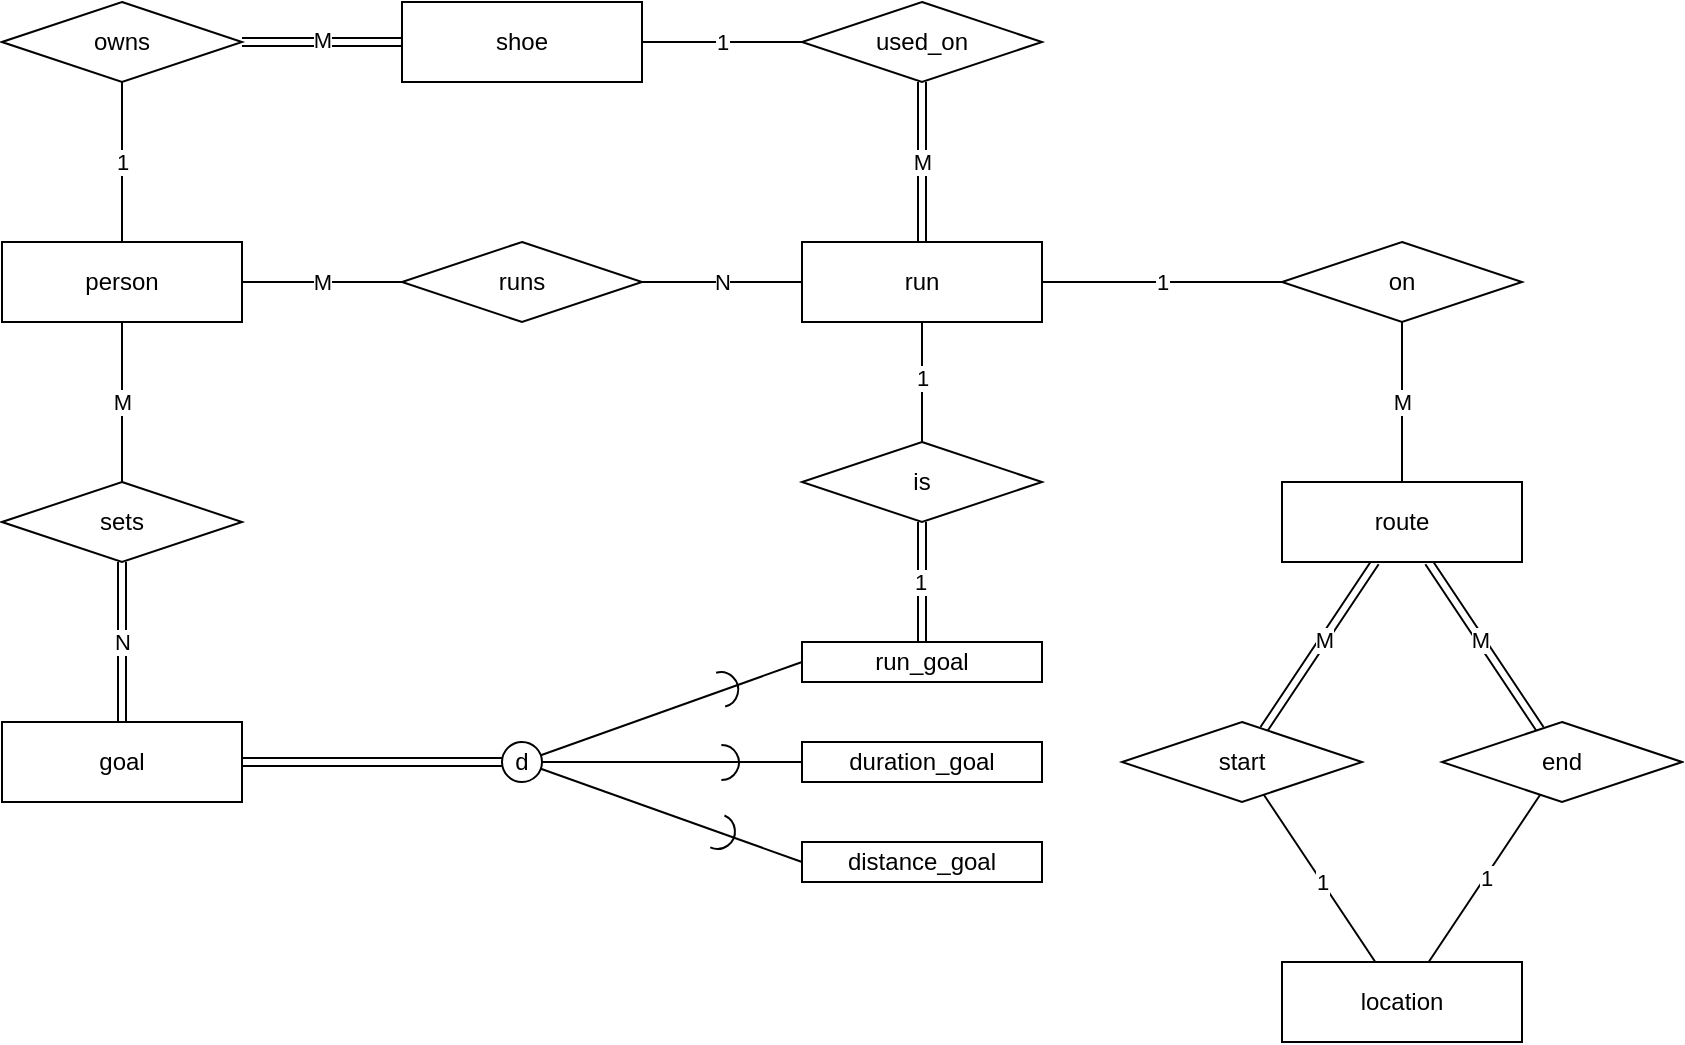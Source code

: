 <mxfile version="24.7.16">
  <diagram name="Page-1" id="vWbm4F5WGKStp1jepNvA">
    <mxGraphModel dx="1077" dy="559" grid="1" gridSize="10" guides="1" tooltips="1" connect="1" arrows="1" fold="1" page="1" pageScale="1" pageWidth="850" pageHeight="1100" math="0" shadow="0">
      <root>
        <mxCell id="0" />
        <mxCell id="1" parent="0" />
        <mxCell id="e246euh79TsqWVeabmaM-18" style="edgeStyle=orthogonalEdgeStyle;rounded=0;orthogonalLoop=1;jettySize=auto;html=1;endArrow=none;endFill=0;" edge="1" parent="1" source="u43qWuTFDMmnTfOcjVX1-1" target="e246euh79TsqWVeabmaM-1">
          <mxGeometry relative="1" as="geometry" />
        </mxCell>
        <mxCell id="e246euh79TsqWVeabmaM-47" value="1" style="edgeLabel;html=1;align=center;verticalAlign=middle;resizable=0;points=[];" vertex="1" connectable="0" parent="e246euh79TsqWVeabmaM-18">
          <mxGeometry x="0.005" relative="1" as="geometry">
            <mxPoint as="offset" />
          </mxGeometry>
        </mxCell>
        <mxCell id="e246euh79TsqWVeabmaM-20" style="edgeStyle=orthogonalEdgeStyle;rounded=0;orthogonalLoop=1;jettySize=auto;html=1;endArrow=none;endFill=0;" edge="1" parent="1" source="u43qWuTFDMmnTfOcjVX1-1" target="e246euh79TsqWVeabmaM-2">
          <mxGeometry relative="1" as="geometry" />
        </mxCell>
        <mxCell id="e246euh79TsqWVeabmaM-49" value="M" style="edgeLabel;html=1;align=center;verticalAlign=middle;resizable=0;points=[];" vertex="1" connectable="0" parent="e246euh79TsqWVeabmaM-20">
          <mxGeometry x="-0.004" relative="1" as="geometry">
            <mxPoint as="offset" />
          </mxGeometry>
        </mxCell>
        <mxCell id="e246euh79TsqWVeabmaM-26" style="edgeStyle=orthogonalEdgeStyle;rounded=0;orthogonalLoop=1;jettySize=auto;html=1;endArrow=none;endFill=0;" edge="1" parent="1" source="u43qWuTFDMmnTfOcjVX1-1" target="e246euh79TsqWVeabmaM-9">
          <mxGeometry relative="1" as="geometry" />
        </mxCell>
        <mxCell id="e246euh79TsqWVeabmaM-45" value="M" style="edgeLabel;html=1;align=center;verticalAlign=middle;resizable=0;points=[];" vertex="1" connectable="0" parent="e246euh79TsqWVeabmaM-26">
          <mxGeometry x="0.003" relative="1" as="geometry">
            <mxPoint as="offset" />
          </mxGeometry>
        </mxCell>
        <mxCell id="u43qWuTFDMmnTfOcjVX1-1" value="person" style="rounded=0;whiteSpace=wrap;html=1;" parent="1" vertex="1">
          <mxGeometry x="80" y="320" width="120" height="40" as="geometry" />
        </mxCell>
        <mxCell id="e246euh79TsqWVeabmaM-38" style="edgeStyle=orthogonalEdgeStyle;rounded=0;orthogonalLoop=1;jettySize=auto;html=1;endArrow=none;endFill=0;" edge="1" parent="1" source="u43qWuTFDMmnTfOcjVX1-2" target="e246euh79TsqWVeabmaM-36">
          <mxGeometry relative="1" as="geometry" />
        </mxCell>
        <mxCell id="e246euh79TsqWVeabmaM-52" value="1" style="edgeLabel;html=1;align=center;verticalAlign=middle;resizable=0;points=[];" vertex="1" connectable="0" parent="e246euh79TsqWVeabmaM-38">
          <mxGeometry x="-0.007" relative="1" as="geometry">
            <mxPoint as="offset" />
          </mxGeometry>
        </mxCell>
        <mxCell id="u43qWuTFDMmnTfOcjVX1-2" value="shoe" style="rounded=0;whiteSpace=wrap;html=1;" parent="1" vertex="1">
          <mxGeometry x="280" y="200" width="120" height="40" as="geometry" />
        </mxCell>
        <mxCell id="e246euh79TsqWVeabmaM-19" style="edgeStyle=orthogonalEdgeStyle;rounded=0;orthogonalLoop=1;jettySize=auto;html=1;endArrow=none;endFill=0;shape=link;" edge="1" parent="1" source="e246euh79TsqWVeabmaM-1" target="u43qWuTFDMmnTfOcjVX1-2">
          <mxGeometry relative="1" as="geometry" />
        </mxCell>
        <mxCell id="e246euh79TsqWVeabmaM-48" value="M" style="edgeLabel;html=1;align=center;verticalAlign=middle;resizable=0;points=[];" vertex="1" connectable="0" parent="e246euh79TsqWVeabmaM-19">
          <mxGeometry x="-0.003" y="1" relative="1" as="geometry">
            <mxPoint as="offset" />
          </mxGeometry>
        </mxCell>
        <mxCell id="e246euh79TsqWVeabmaM-1" value="owns" style="rhombus;whiteSpace=wrap;html=1;" vertex="1" parent="1">
          <mxGeometry x="80" y="200" width="120" height="40" as="geometry" />
        </mxCell>
        <mxCell id="e246euh79TsqWVeabmaM-21" style="edgeStyle=orthogonalEdgeStyle;rounded=0;orthogonalLoop=1;jettySize=auto;html=1;endArrow=none;endFill=0;shape=link;" edge="1" parent="1" source="e246euh79TsqWVeabmaM-2" target="e246euh79TsqWVeabmaM-3">
          <mxGeometry relative="1" as="geometry" />
        </mxCell>
        <mxCell id="e246euh79TsqWVeabmaM-50" value="N" style="edgeLabel;html=1;align=center;verticalAlign=middle;resizable=0;points=[];" vertex="1" connectable="0" parent="e246euh79TsqWVeabmaM-21">
          <mxGeometry x="0.006" relative="1" as="geometry">
            <mxPoint as="offset" />
          </mxGeometry>
        </mxCell>
        <mxCell id="e246euh79TsqWVeabmaM-2" value="sets" style="rhombus;whiteSpace=wrap;html=1;" vertex="1" parent="1">
          <mxGeometry x="80" y="440" width="120" height="40" as="geometry" />
        </mxCell>
        <mxCell id="e246euh79TsqWVeabmaM-22" style="edgeStyle=orthogonalEdgeStyle;rounded=0;orthogonalLoop=1;jettySize=auto;html=1;endArrow=none;endFill=0;shape=link;" edge="1" parent="1" source="e246euh79TsqWVeabmaM-3" target="e246euh79TsqWVeabmaM-11">
          <mxGeometry relative="1" as="geometry" />
        </mxCell>
        <mxCell id="e246euh79TsqWVeabmaM-3" value="goal" style="rounded=0;whiteSpace=wrap;html=1;" vertex="1" parent="1">
          <mxGeometry x="80" y="560" width="120" height="40" as="geometry" />
        </mxCell>
        <mxCell id="e246euh79TsqWVeabmaM-31" style="edgeStyle=orthogonalEdgeStyle;rounded=0;orthogonalLoop=1;jettySize=auto;html=1;endArrow=none;endFill=0;" edge="1" parent="1" source="e246euh79TsqWVeabmaM-4" target="e246euh79TsqWVeabmaM-5">
          <mxGeometry relative="1" as="geometry" />
        </mxCell>
        <mxCell id="e246euh79TsqWVeabmaM-55" value="M" style="edgeLabel;html=1;align=center;verticalAlign=middle;resizable=0;points=[];" vertex="1" connectable="0" parent="e246euh79TsqWVeabmaM-31">
          <mxGeometry x="-0.012" relative="1" as="geometry">
            <mxPoint as="offset" />
          </mxGeometry>
        </mxCell>
        <mxCell id="e246euh79TsqWVeabmaM-4" value="on" style="rhombus;whiteSpace=wrap;html=1;" vertex="1" parent="1">
          <mxGeometry x="720" y="320" width="120" height="40" as="geometry" />
        </mxCell>
        <mxCell id="e246euh79TsqWVeabmaM-32" style="rounded=0;orthogonalLoop=1;jettySize=auto;html=1;endArrow=none;endFill=0;shape=link;" edge="1" parent="1" source="e246euh79TsqWVeabmaM-5" target="e246euh79TsqWVeabmaM-6">
          <mxGeometry relative="1" as="geometry" />
        </mxCell>
        <mxCell id="e246euh79TsqWVeabmaM-56" value="M" style="edgeLabel;html=1;align=center;verticalAlign=middle;resizable=0;points=[];" vertex="1" connectable="0" parent="e246euh79TsqWVeabmaM-32">
          <mxGeometry x="-0.073" relative="1" as="geometry">
            <mxPoint as="offset" />
          </mxGeometry>
        </mxCell>
        <mxCell id="e246euh79TsqWVeabmaM-34" style="rounded=0;orthogonalLoop=1;jettySize=auto;html=1;shape=link;" edge="1" parent="1" source="e246euh79TsqWVeabmaM-5" target="e246euh79TsqWVeabmaM-8">
          <mxGeometry relative="1" as="geometry" />
        </mxCell>
        <mxCell id="e246euh79TsqWVeabmaM-59" value="M" style="edgeLabel;html=1;align=center;verticalAlign=middle;resizable=0;points=[];" vertex="1" connectable="0" parent="e246euh79TsqWVeabmaM-34">
          <mxGeometry x="-0.082" relative="1" as="geometry">
            <mxPoint as="offset" />
          </mxGeometry>
        </mxCell>
        <mxCell id="e246euh79TsqWVeabmaM-5" value="route" style="rounded=0;whiteSpace=wrap;html=1;" vertex="1" parent="1">
          <mxGeometry x="720" y="440" width="120" height="40" as="geometry" />
        </mxCell>
        <mxCell id="e246euh79TsqWVeabmaM-33" style="rounded=0;orthogonalLoop=1;jettySize=auto;html=1;endArrow=none;endFill=0;" edge="1" parent="1" source="e246euh79TsqWVeabmaM-6" target="e246euh79TsqWVeabmaM-7">
          <mxGeometry relative="1" as="geometry" />
        </mxCell>
        <mxCell id="e246euh79TsqWVeabmaM-57" value="1" style="edgeLabel;html=1;align=center;verticalAlign=middle;resizable=0;points=[];" vertex="1" connectable="0" parent="e246euh79TsqWVeabmaM-33">
          <mxGeometry x="0.033" relative="1" as="geometry">
            <mxPoint as="offset" />
          </mxGeometry>
        </mxCell>
        <mxCell id="e246euh79TsqWVeabmaM-6" value="start" style="rhombus;whiteSpace=wrap;html=1;" vertex="1" parent="1">
          <mxGeometry x="640" y="560" width="120" height="40" as="geometry" />
        </mxCell>
        <mxCell id="e246euh79TsqWVeabmaM-7" value="location" style="rounded=0;whiteSpace=wrap;html=1;" vertex="1" parent="1">
          <mxGeometry x="720" y="680" width="120" height="40" as="geometry" />
        </mxCell>
        <mxCell id="e246euh79TsqWVeabmaM-35" style="rounded=0;orthogonalLoop=1;jettySize=auto;html=1;endArrow=none;endFill=0;" edge="1" parent="1" source="e246euh79TsqWVeabmaM-8" target="e246euh79TsqWVeabmaM-7">
          <mxGeometry relative="1" as="geometry" />
        </mxCell>
        <mxCell id="e246euh79TsqWVeabmaM-58" value="1" style="edgeLabel;html=1;align=center;verticalAlign=middle;resizable=0;points=[];" vertex="1" connectable="0" parent="e246euh79TsqWVeabmaM-35">
          <mxGeometry x="-0.012" relative="1" as="geometry">
            <mxPoint as="offset" />
          </mxGeometry>
        </mxCell>
        <mxCell id="e246euh79TsqWVeabmaM-8" value="end" style="rhombus;whiteSpace=wrap;html=1;" vertex="1" parent="1">
          <mxGeometry x="800" y="560" width="120" height="40" as="geometry" />
        </mxCell>
        <mxCell id="e246euh79TsqWVeabmaM-27" style="edgeStyle=orthogonalEdgeStyle;rounded=0;orthogonalLoop=1;jettySize=auto;html=1;endArrow=none;endFill=0;" edge="1" parent="1" source="e246euh79TsqWVeabmaM-9" target="e246euh79TsqWVeabmaM-10">
          <mxGeometry relative="1" as="geometry" />
        </mxCell>
        <mxCell id="e246euh79TsqWVeabmaM-46" value="N" style="edgeLabel;html=1;align=center;verticalAlign=middle;resizable=0;points=[];" vertex="1" connectable="0" parent="e246euh79TsqWVeabmaM-27">
          <mxGeometry x="0.003" relative="1" as="geometry">
            <mxPoint as="offset" />
          </mxGeometry>
        </mxCell>
        <mxCell id="e246euh79TsqWVeabmaM-9" value="runs" style="rhombus;whiteSpace=wrap;html=1;" vertex="1" parent="1">
          <mxGeometry x="280" y="320" width="120" height="40" as="geometry" />
        </mxCell>
        <mxCell id="e246euh79TsqWVeabmaM-29" style="edgeStyle=orthogonalEdgeStyle;rounded=0;orthogonalLoop=1;jettySize=auto;html=1;endArrow=none;endFill=0;" edge="1" parent="1" source="e246euh79TsqWVeabmaM-10" target="e246euh79TsqWVeabmaM-17">
          <mxGeometry relative="1" as="geometry" />
        </mxCell>
        <mxCell id="e246euh79TsqWVeabmaM-60" value="1" style="edgeLabel;html=1;align=center;verticalAlign=middle;resizable=0;points=[];" vertex="1" connectable="0" parent="e246euh79TsqWVeabmaM-29">
          <mxGeometry x="-0.067" relative="1" as="geometry">
            <mxPoint as="offset" />
          </mxGeometry>
        </mxCell>
        <mxCell id="e246euh79TsqWVeabmaM-30" style="edgeStyle=orthogonalEdgeStyle;rounded=0;orthogonalLoop=1;jettySize=auto;html=1;endArrow=none;endFill=0;" edge="1" parent="1" source="e246euh79TsqWVeabmaM-10" target="e246euh79TsqWVeabmaM-4">
          <mxGeometry relative="1" as="geometry" />
        </mxCell>
        <mxCell id="e246euh79TsqWVeabmaM-54" value="1" style="edgeLabel;html=1;align=center;verticalAlign=middle;resizable=0;points=[];" vertex="1" connectable="0" parent="e246euh79TsqWVeabmaM-30">
          <mxGeometry x="0.001" relative="1" as="geometry">
            <mxPoint as="offset" />
          </mxGeometry>
        </mxCell>
        <mxCell id="e246euh79TsqWVeabmaM-10" value="run" style="rounded=0;whiteSpace=wrap;html=1;" vertex="1" parent="1">
          <mxGeometry x="480" y="320" width="120" height="40" as="geometry" />
        </mxCell>
        <mxCell id="e246euh79TsqWVeabmaM-24" style="rounded=0;orthogonalLoop=1;jettySize=auto;html=1;endArrow=none;endFill=0;" edge="1" parent="1" source="e246euh79TsqWVeabmaM-11" target="e246euh79TsqWVeabmaM-14">
          <mxGeometry relative="1" as="geometry" />
        </mxCell>
        <mxCell id="e246euh79TsqWVeabmaM-25" style="rounded=0;orthogonalLoop=1;jettySize=auto;html=1;entryX=0;entryY=0.5;entryDx=0;entryDy=0;endArrow=none;endFill=0;" edge="1" parent="1" source="e246euh79TsqWVeabmaM-11" target="e246euh79TsqWVeabmaM-12">
          <mxGeometry relative="1" as="geometry" />
        </mxCell>
        <mxCell id="e246euh79TsqWVeabmaM-11" value="d" style="ellipse;whiteSpace=wrap;html=1;aspect=fixed;" vertex="1" parent="1">
          <mxGeometry x="330" y="570" width="20" height="20" as="geometry" />
        </mxCell>
        <mxCell id="e246euh79TsqWVeabmaM-12" value="distance_goal" style="rounded=0;whiteSpace=wrap;html=1;" vertex="1" parent="1">
          <mxGeometry x="480" y="620" width="120" height="20" as="geometry" />
        </mxCell>
        <mxCell id="e246euh79TsqWVeabmaM-14" value="duration_goal" style="rounded=0;whiteSpace=wrap;html=1;" vertex="1" parent="1">
          <mxGeometry x="480" y="570" width="120" height="20" as="geometry" />
        </mxCell>
        <mxCell id="e246euh79TsqWVeabmaM-23" style="rounded=0;orthogonalLoop=1;jettySize=auto;html=1;exitX=0;exitY=0.5;exitDx=0;exitDy=0;endArrow=none;endFill=0;" edge="1" parent="1" source="e246euh79TsqWVeabmaM-15" target="e246euh79TsqWVeabmaM-11">
          <mxGeometry relative="1" as="geometry" />
        </mxCell>
        <mxCell id="e246euh79TsqWVeabmaM-28" style="edgeStyle=orthogonalEdgeStyle;rounded=0;orthogonalLoop=1;jettySize=auto;html=1;shape=link;" edge="1" parent="1" source="e246euh79TsqWVeabmaM-15" target="e246euh79TsqWVeabmaM-17">
          <mxGeometry relative="1" as="geometry" />
        </mxCell>
        <mxCell id="e246euh79TsqWVeabmaM-61" value="1" style="edgeLabel;html=1;align=center;verticalAlign=middle;resizable=0;points=[];" vertex="1" connectable="0" parent="e246euh79TsqWVeabmaM-28">
          <mxGeometry x="-0.04" y="1" relative="1" as="geometry">
            <mxPoint y="-1" as="offset" />
          </mxGeometry>
        </mxCell>
        <mxCell id="e246euh79TsqWVeabmaM-15" value="run_goal" style="rounded=0;whiteSpace=wrap;html=1;" vertex="1" parent="1">
          <mxGeometry x="480" y="520" width="120" height="20" as="geometry" />
        </mxCell>
        <mxCell id="e246euh79TsqWVeabmaM-17" value="is" style="rhombus;whiteSpace=wrap;html=1;" vertex="1" parent="1">
          <mxGeometry x="480" y="420" width="120" height="40" as="geometry" />
        </mxCell>
        <mxCell id="e246euh79TsqWVeabmaM-39" style="edgeStyle=orthogonalEdgeStyle;rounded=0;orthogonalLoop=1;jettySize=auto;html=1;endArrow=none;endFill=0;shape=link;" edge="1" parent="1" source="e246euh79TsqWVeabmaM-36" target="e246euh79TsqWVeabmaM-10">
          <mxGeometry relative="1" as="geometry" />
        </mxCell>
        <mxCell id="e246euh79TsqWVeabmaM-53" value="M" style="edgeLabel;html=1;align=center;verticalAlign=middle;resizable=0;points=[];" vertex="1" connectable="0" parent="e246euh79TsqWVeabmaM-39">
          <mxGeometry x="-0.016" relative="1" as="geometry">
            <mxPoint as="offset" />
          </mxGeometry>
        </mxCell>
        <mxCell id="e246euh79TsqWVeabmaM-36" value="used_on" style="rhombus;whiteSpace=wrap;html=1;" vertex="1" parent="1">
          <mxGeometry x="480" y="200" width="120" height="40" as="geometry" />
        </mxCell>
        <mxCell id="e246euh79TsqWVeabmaM-41" value="" style="verticalLabelPosition=bottom;verticalAlign=top;html=1;shape=mxgraph.basic.arc;startAngle=0.374;endAngle=0.876;rotation=-150;" vertex="1" parent="1">
          <mxGeometry x="430.63" y="535.1" width="17.47" height="17.47" as="geometry" />
        </mxCell>
        <mxCell id="e246euh79TsqWVeabmaM-43" value="" style="verticalLabelPosition=bottom;verticalAlign=top;html=1;shape=mxgraph.basic.arc;startAngle=0.374;endAngle=0.876;rotation=-111;" vertex="1" parent="1">
          <mxGeometry x="429" y="606" width="17.47" height="17.47" as="geometry" />
        </mxCell>
        <mxCell id="e246euh79TsqWVeabmaM-44" value="" style="verticalLabelPosition=bottom;verticalAlign=top;html=1;shape=mxgraph.basic.arc;startAngle=0.374;endAngle=0.876;rotation=-135;" vertex="1" parent="1">
          <mxGeometry x="431" y="571.47" width="17.47" height="17.47" as="geometry" />
        </mxCell>
      </root>
    </mxGraphModel>
  </diagram>
</mxfile>
